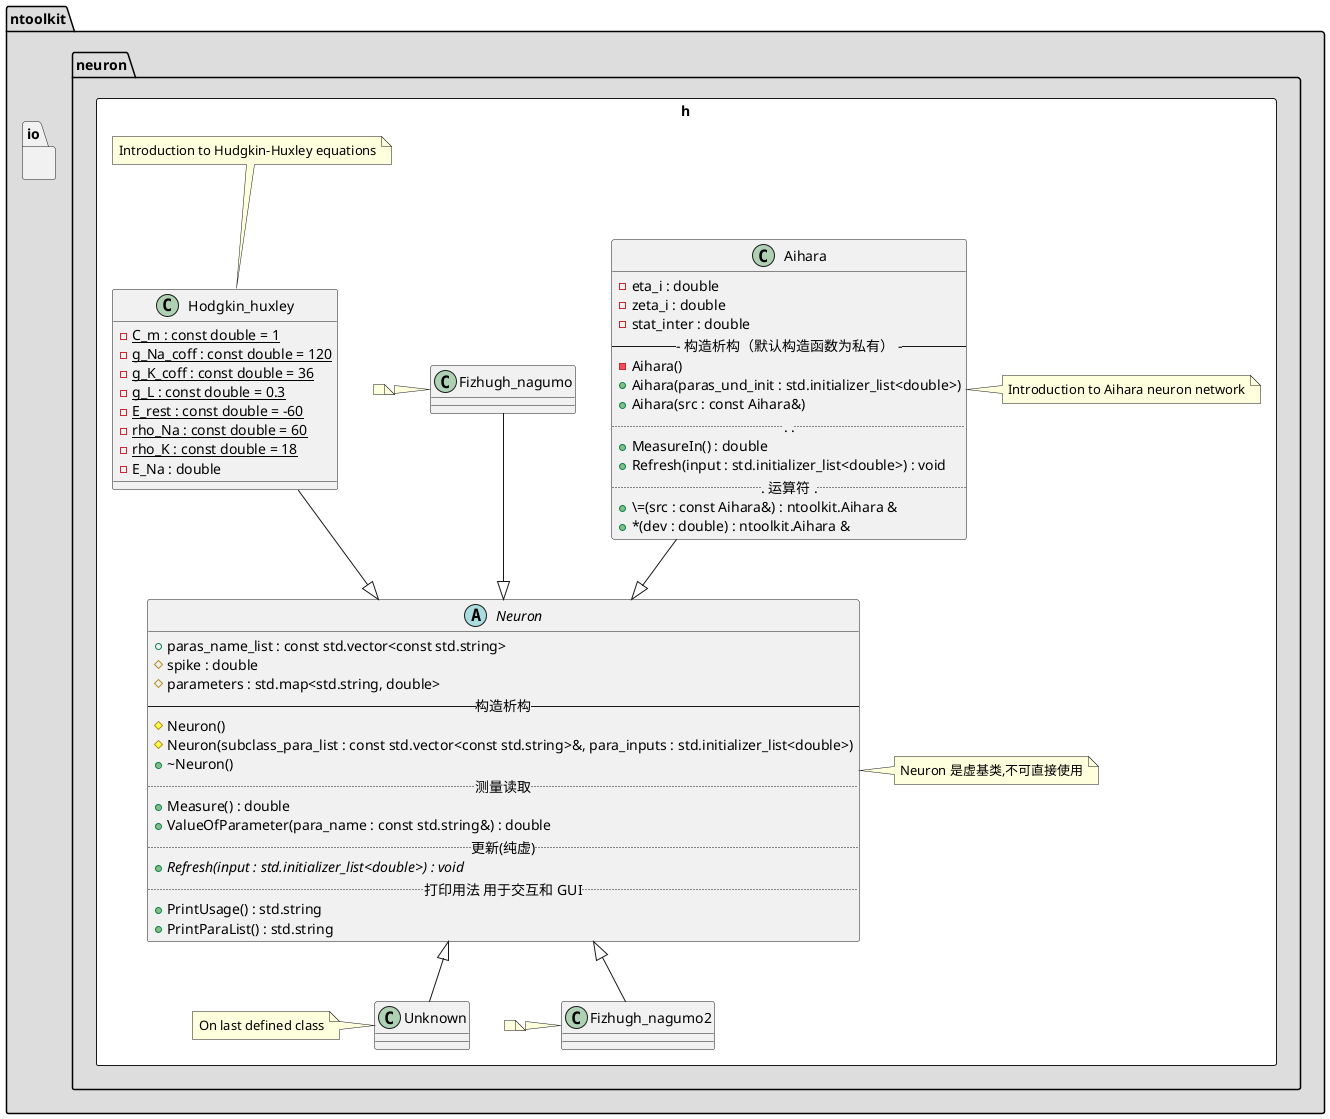 @startuml

namespace ntoolkit #DDDDDD {
  namespace io {
  }
  package neuron.h <<Rectangle>> #White {
    abstract class neuron as "Neuron" {
      +paras_name_list : const std.vector<const std.string>
      #spike : double
      #parameters : std.map<std.string, double>
      -- 构造析构 --
      #Neuron()
      #Neuron(subclass_para_list : const std.vector<const std.string>&, para_inputs : std.initializer_list<double>)
      +~Neuron()
      .. 测量读取 ..
      +Measure() : double
      +ValueOfParameter(para_name : const std.string&) : double
      .. 更新(纯虚) ..
      {abstract} +Refresh(input : std.initializer_list<double>) : void
      .. 打印用法 用于交互和 GUI ..
      +PrintUsage() : std.string
      +PrintParaList() : std.string
    }
    note right of neuron
      Neuron 是虚基类,不可直接使用
    endnote


    class aihara as "Aihara" {
      -eta_i : double
      -zeta_i : double
      -stat_inter : double
      --- 构造析构（默认构造函数为私有） ---
      -Aihara()
      +Aihara(paras_und_init : std.initializer_list<double>)
      +Aihara(src : const Aihara&)
      ... ...
      +MeasureIn() : double
      +Refresh(input : std.initializer_list<double>) : void
      ... 运算符 ...
      +\=(src : const Aihara&) : ntoolkit.Aihara &
      +*(dev : double) : ntoolkit.Aihara &
    }
    note right of aihara
      Introduction to Aihara neuron network
    endnote


    class hh as "Hodgkin_huxley" {
      {static} -C_m : const double = 1
      {static} -g_Na_coff : const double = 120
      {static} -g_K_coff : const double = 36
      {static} -g_L : const double = 0.3
      {static} -E_rest : const double = -60
      {static} -rho_Na : const double = 60
      {static} -rho_K : const double = 18
      -E_Na : double
    }
    note top of hh
      Introduction to Hudgkin-Huxley equations
    endnote


    class fhn as "Fizhugh_nagumo" {

    }
    note left of fhn
    endnote


    class fhn2 as "Fizhugh_nagumo2" {

    }
    note left of fhn2
    endnote

    class un as "Unknown" {

    }


    note left of un
      On last defined class
    endnote
    aihara --^ neuron
    hh --|> neuron
    fhn --^ neuron
    neuron ^-- fhn2
    neuron <|-- un
  }

}


@enduml